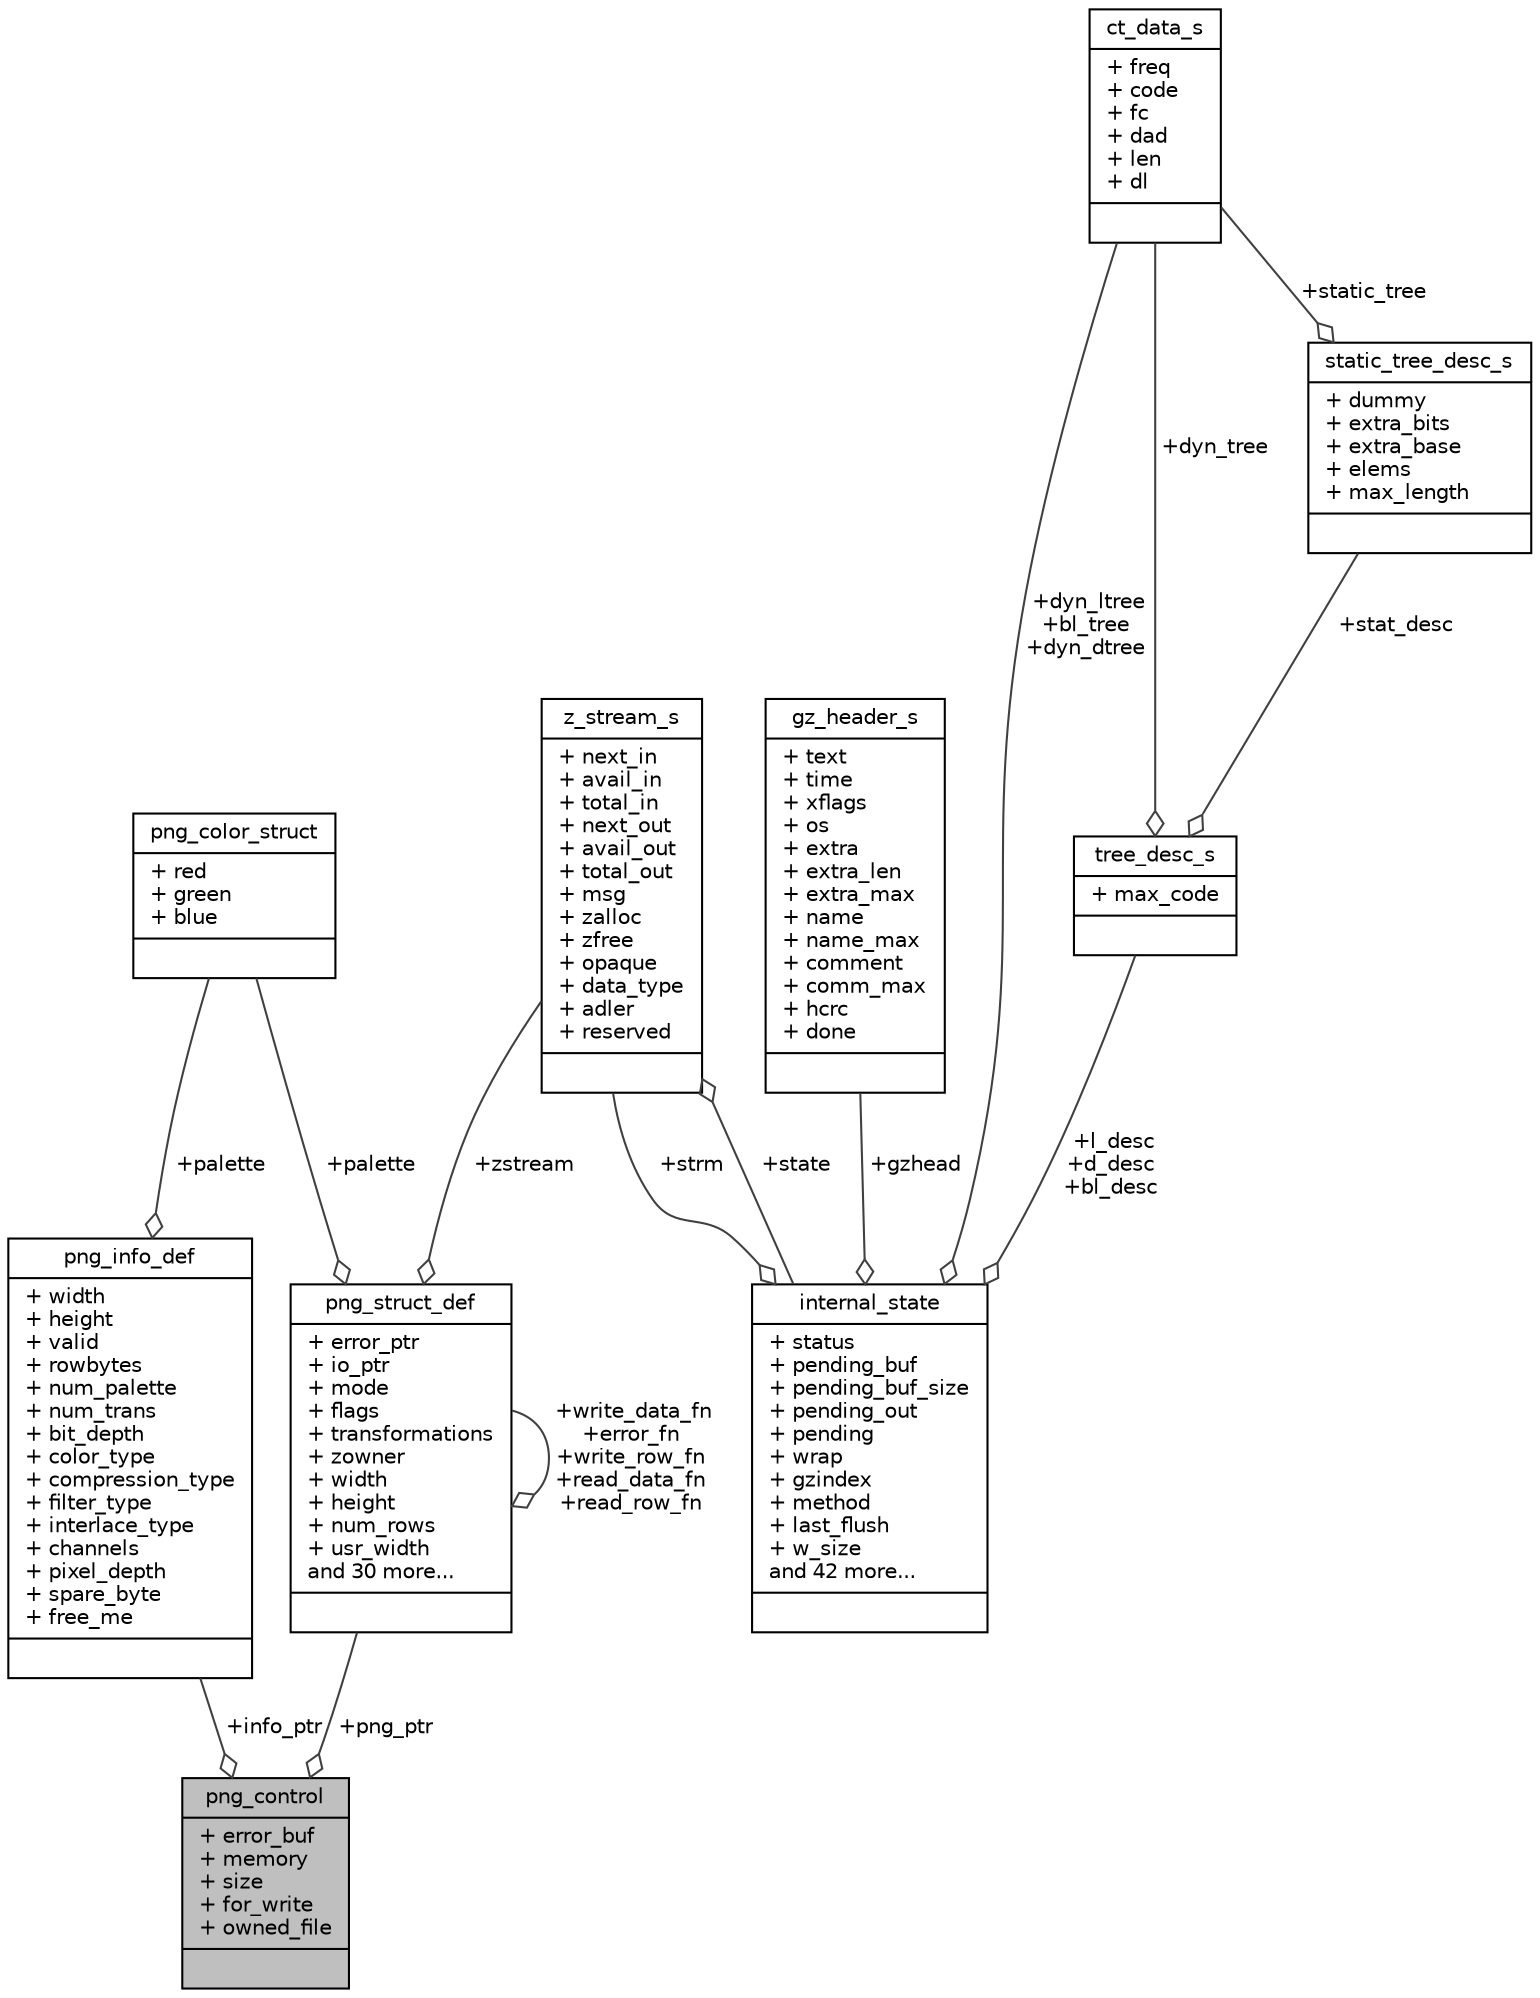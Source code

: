 digraph "png_control"
{
 // INTERACTIVE_SVG=YES
  edge [fontname="Helvetica",fontsize="10",labelfontname="Helvetica",labelfontsize="10"];
  node [fontname="Helvetica",fontsize="10",shape=record];
  Node1 [label="{png_control\n|+ error_buf\l+ memory\l+ size\l+ for_write\l+ owned_file\l|}",height=0.2,width=0.4,color="black", fillcolor="grey75", style="filled", fontcolor="black"];
  Node2 -> Node1 [color="grey25",fontsize="10",style="solid",label=" +info_ptr" ,arrowhead="odiamond",fontname="Helvetica"];
  Node2 [label="{png_info_def\n|+ width\l+ height\l+ valid\l+ rowbytes\l+ num_palette\l+ num_trans\l+ bit_depth\l+ color_type\l+ compression_type\l+ filter_type\l+ interlace_type\l+ channels\l+ pixel_depth\l+ spare_byte\l+ free_me\l|}",height=0.2,width=0.4,color="black", fillcolor="white", style="filled",URL="$structpng__info__def.html"];
  Node3 -> Node2 [color="grey25",fontsize="10",style="solid",label=" +palette" ,arrowhead="odiamond",fontname="Helvetica"];
  Node3 [label="{png_color_struct\n|+ red\l+ green\l+ blue\l|}",height=0.2,width=0.4,color="black", fillcolor="white", style="filled",URL="$structpng__color__struct.html"];
  Node4 -> Node1 [color="grey25",fontsize="10",style="solid",label=" +png_ptr" ,arrowhead="odiamond",fontname="Helvetica"];
  Node4 [label="{png_struct_def\n|+ error_ptr\l+ io_ptr\l+ mode\l+ flags\l+ transformations\l+ zowner\l+ width\l+ height\l+ num_rows\l+ usr_width\land 30 more...\l|}",height=0.2,width=0.4,color="black", fillcolor="white", style="filled",URL="$structpng__struct__def.html"];
  Node3 -> Node4 [color="grey25",fontsize="10",style="solid",label=" +palette" ,arrowhead="odiamond",fontname="Helvetica"];
  Node5 -> Node4 [color="grey25",fontsize="10",style="solid",label=" +zstream" ,arrowhead="odiamond",fontname="Helvetica"];
  Node5 [label="{z_stream_s\n|+ next_in\l+ avail_in\l+ total_in\l+ next_out\l+ avail_out\l+ total_out\l+ msg\l+ zalloc\l+ zfree\l+ opaque\l+ data_type\l+ adler\l+ reserved\l|}",height=0.2,width=0.4,color="black", fillcolor="white", style="filled",URL="$structz__stream__s.html"];
  Node6 -> Node5 [color="grey25",fontsize="10",style="solid",label=" +state" ,arrowhead="odiamond",fontname="Helvetica"];
  Node6 [label="{internal_state\n|+ status\l+ pending_buf\l+ pending_buf_size\l+ pending_out\l+ pending\l+ wrap\l+ gzindex\l+ method\l+ last_flush\l+ w_size\land 42 more...\l|}",height=0.2,width=0.4,color="black", fillcolor="white", style="filled",URL="$structinternal__state.html"];
  Node7 -> Node6 [color="grey25",fontsize="10",style="solid",label=" +gzhead" ,arrowhead="odiamond",fontname="Helvetica"];
  Node7 [label="{gz_header_s\n|+ text\l+ time\l+ xflags\l+ os\l+ extra\l+ extra_len\l+ extra_max\l+ name\l+ name_max\l+ comment\l+ comm_max\l+ hcrc\l+ done\l|}",height=0.2,width=0.4,color="black", fillcolor="white", style="filled",URL="$structgz__header__s.html"];
  Node8 -> Node6 [color="grey25",fontsize="10",style="solid",label=" +l_desc\n+d_desc\n+bl_desc" ,arrowhead="odiamond",fontname="Helvetica"];
  Node8 [label="{tree_desc_s\n|+ max_code\l|}",height=0.2,width=0.4,color="black", fillcolor="white", style="filled",URL="$structtree__desc__s.html"];
  Node9 -> Node8 [color="grey25",fontsize="10",style="solid",label=" +stat_desc" ,arrowhead="odiamond",fontname="Helvetica"];
  Node9 [label="{static_tree_desc_s\n|+ dummy\l+ extra_bits\l+ extra_base\l+ elems\l+ max_length\l|}",height=0.2,width=0.4,color="black", fillcolor="white", style="filled",URL="$structstatic__tree__desc__s.html"];
  Node10 -> Node9 [color="grey25",fontsize="10",style="solid",label=" +static_tree" ,arrowhead="odiamond",fontname="Helvetica"];
  Node10 [label="{ct_data_s\n|+ freq\l+ code\l+ fc\l+ dad\l+ len\l+ dl\l|}",height=0.2,width=0.4,color="black", fillcolor="white", style="filled",URL="$structct__data__s.html"];
  Node10 -> Node8 [color="grey25",fontsize="10",style="solid",label=" +dyn_tree" ,arrowhead="odiamond",fontname="Helvetica"];
  Node5 -> Node6 [color="grey25",fontsize="10",style="solid",label=" +strm" ,arrowhead="odiamond",fontname="Helvetica"];
  Node10 -> Node6 [color="grey25",fontsize="10",style="solid",label=" +dyn_ltree\n+bl_tree\n+dyn_dtree" ,arrowhead="odiamond",fontname="Helvetica"];
  Node4 -> Node4 [color="grey25",fontsize="10",style="solid",label=" +write_data_fn\n+error_fn\n+write_row_fn\n+read_data_fn\n+read_row_fn" ,arrowhead="odiamond",fontname="Helvetica"];
}
